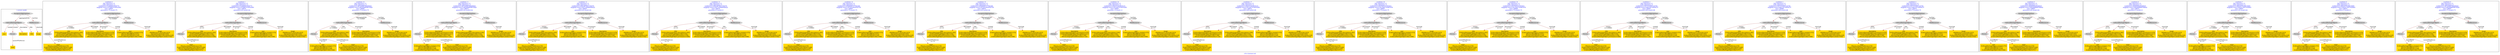 digraph n0 {
fontcolor="blue"
remincross="true"
label="s16-s-hammer.xml"
subgraph cluster_0 {
label="1-correct model"
n2[style="filled",color="white",fillcolor="lightgray",label="CulturalHeritageObject1"];
n3[shape="plaintext",style="filled",fillcolor="gold",label="year"];
n4[style="filled",color="white",fillcolor="lightgray",label="Person1"];
n5[shape="plaintext",style="filled",fillcolor="gold",label="description"];
n6[shape="plaintext",style="filled",fillcolor="gold",label="title"];
n7[shape="plaintext",style="filled",fillcolor="gold",label="artist"];
n8[style="filled",color="white",fillcolor="lightgray",label="EuropeanaAggregation1"];
n9[style="filled",color="white",fillcolor="lightgray",label="WebResource1"];
n10[shape="plaintext",style="filled",fillcolor="gold",label="image"];
}
subgraph cluster_1 {
label="candidate 0\nlink coherence:1.0\nnode coherence:1.0\nconfidence:0.512946443559775\nmapping score:0.5709821478532583\ncost:7.99957\n-precision:0.75-recall:0.75"
n12[style="filled",color="white",fillcolor="lightgray",label="CulturalHeritageObject1"];
n13[style="filled",color="white",fillcolor="lightgray",label="Person1"];
n14[style="filled",color="white",fillcolor="lightgray",label="EuropeanaAggregation1"];
n15[style="filled",color="white",fillcolor="lightgray",label="WebResource1"];
n16[shape="plaintext",style="filled",fillcolor="gold",label="image\n[WebResource,classLink,0.815]\n[Document,classLink,0.093]\n[CulturalHeritageObject,description,0.05]\n[CulturalHeritageObject,extent,0.042]"];
n17[shape="plaintext",style="filled",fillcolor="gold",label="title\n[CulturalHeritageObject,description,0.362]\n[CulturalHeritageObject,title,0.334]\n[Person,biographicalInformation,0.238]\n[CulturalHeritageObject,provenance,0.066]"];
n18[shape="plaintext",style="filled",fillcolor="gold",label="artist\n[Person,nameOfThePerson,0.54]\n[CulturalHeritageObject,description,0.206]\n[Person,biographicalInformation,0.183]\n[CulturalHeritageObject,title,0.071]"];
n19[shape="plaintext",style="filled",fillcolor="gold",label="description\n[CulturalHeritageObject,provenance,0.476]\n[CulturalHeritageObject,description,0.211]\n[CulturalHeritageObject,title,0.189]\n[Person,biographicalInformation,0.124]"];
n20[shape="plaintext",style="filled",fillcolor="gold",label="year\n[CulturalHeritageObject,created,0.372]\n[Person,dateOfBirth,0.271]\n[Person,dateOfDeath,0.259]\n[CulturalHeritageObject,title,0.098]"];
}
subgraph cluster_2 {
label="candidate 1\nlink coherence:1.0\nnode coherence:1.0\nconfidence:0.512946443559775\nmapping score:0.5709821478532583\ncost:7.99974\n-precision:0.62-recall:0.62"
n22[style="filled",color="white",fillcolor="lightgray",label="CulturalHeritageObject1"];
n23[style="filled",color="white",fillcolor="lightgray",label="Person2"];
n24[style="filled",color="white",fillcolor="lightgray",label="EuropeanaAggregation1"];
n25[style="filled",color="white",fillcolor="lightgray",label="WebResource1"];
n26[shape="plaintext",style="filled",fillcolor="gold",label="image\n[WebResource,classLink,0.815]\n[Document,classLink,0.093]\n[CulturalHeritageObject,description,0.05]\n[CulturalHeritageObject,extent,0.042]"];
n27[shape="plaintext",style="filled",fillcolor="gold",label="title\n[CulturalHeritageObject,description,0.362]\n[CulturalHeritageObject,title,0.334]\n[Person,biographicalInformation,0.238]\n[CulturalHeritageObject,provenance,0.066]"];
n28[shape="plaintext",style="filled",fillcolor="gold",label="description\n[CulturalHeritageObject,provenance,0.476]\n[CulturalHeritageObject,description,0.211]\n[CulturalHeritageObject,title,0.189]\n[Person,biographicalInformation,0.124]"];
n29[shape="plaintext",style="filled",fillcolor="gold",label="year\n[CulturalHeritageObject,created,0.372]\n[Person,dateOfBirth,0.271]\n[Person,dateOfDeath,0.259]\n[CulturalHeritageObject,title,0.098]"];
n30[shape="plaintext",style="filled",fillcolor="gold",label="artist\n[Person,nameOfThePerson,0.54]\n[CulturalHeritageObject,description,0.206]\n[Person,biographicalInformation,0.183]\n[CulturalHeritageObject,title,0.071]"];
}
subgraph cluster_3 {
label="candidate 10\nlink coherence:1.0\nnode coherence:1.0\nconfidence:0.48722689788468826\nmapping score:0.5624089659615628\ncost:7.99969\n-precision:0.75-recall:0.75"
n32[style="filled",color="white",fillcolor="lightgray",label="CulturalHeritageObject1"];
n33[style="filled",color="white",fillcolor="lightgray",label="Person1"];
n34[style="filled",color="white",fillcolor="lightgray",label="EuropeanaAggregation1"];
n35[style="filled",color="white",fillcolor="lightgray",label="WebResource2"];
n36[shape="plaintext",style="filled",fillcolor="gold",label="image\n[WebResource,classLink,0.815]\n[Document,classLink,0.093]\n[CulturalHeritageObject,description,0.05]\n[CulturalHeritageObject,extent,0.042]"];
n37[shape="plaintext",style="filled",fillcolor="gold",label="year\n[CulturalHeritageObject,created,0.372]\n[Person,dateOfBirth,0.271]\n[Person,dateOfDeath,0.259]\n[CulturalHeritageObject,title,0.098]"];
n38[shape="plaintext",style="filled",fillcolor="gold",label="artist\n[Person,nameOfThePerson,0.54]\n[CulturalHeritageObject,description,0.206]\n[Person,biographicalInformation,0.183]\n[CulturalHeritageObject,title,0.071]"];
n39[shape="plaintext",style="filled",fillcolor="gold",label="title\n[CulturalHeritageObject,description,0.362]\n[CulturalHeritageObject,title,0.334]\n[Person,biographicalInformation,0.238]\n[CulturalHeritageObject,provenance,0.066]"];
n40[shape="plaintext",style="filled",fillcolor="gold",label="description\n[CulturalHeritageObject,provenance,0.476]\n[CulturalHeritageObject,description,0.211]\n[CulturalHeritageObject,title,0.189]\n[Person,biographicalInformation,0.124]"];
}
subgraph cluster_4 {
label="candidate 11\nlink coherence:1.0\nnode coherence:1.0\nconfidence:0.48722689788468826\nmapping score:0.5624089659615628\ncost:7.99974\n-precision:0.62-recall:0.62"
n42[style="filled",color="white",fillcolor="lightgray",label="CulturalHeritageObject1"];
n43[style="filled",color="white",fillcolor="lightgray",label="Person2"];
n44[style="filled",color="white",fillcolor="lightgray",label="EuropeanaAggregation1"];
n45[style="filled",color="white",fillcolor="lightgray",label="WebResource1"];
n46[shape="plaintext",style="filled",fillcolor="gold",label="image\n[WebResource,classLink,0.815]\n[Document,classLink,0.093]\n[CulturalHeritageObject,description,0.05]\n[CulturalHeritageObject,extent,0.042]"];
n47[shape="plaintext",style="filled",fillcolor="gold",label="year\n[CulturalHeritageObject,created,0.372]\n[Person,dateOfBirth,0.271]\n[Person,dateOfDeath,0.259]\n[CulturalHeritageObject,title,0.098]"];
n48[shape="plaintext",style="filled",fillcolor="gold",label="description\n[CulturalHeritageObject,provenance,0.476]\n[CulturalHeritageObject,description,0.211]\n[CulturalHeritageObject,title,0.189]\n[Person,biographicalInformation,0.124]"];
n49[shape="plaintext",style="filled",fillcolor="gold",label="title\n[CulturalHeritageObject,description,0.362]\n[CulturalHeritageObject,title,0.334]\n[Person,biographicalInformation,0.238]\n[CulturalHeritageObject,provenance,0.066]"];
n50[shape="plaintext",style="filled",fillcolor="gold",label="artist\n[Person,nameOfThePerson,0.54]\n[CulturalHeritageObject,description,0.206]\n[Person,biographicalInformation,0.183]\n[CulturalHeritageObject,title,0.071]"];
}
subgraph cluster_5 {
label="candidate 12\nlink coherence:1.0\nnode coherence:1.0\nconfidence:0.45814879921392676\nmapping score:0.5527162664046422\ncost:7.99957\n-precision:0.62-recall:0.62"
n52[style="filled",color="white",fillcolor="lightgray",label="CulturalHeritageObject1"];
n53[style="filled",color="white",fillcolor="lightgray",label="Person1"];
n54[style="filled",color="white",fillcolor="lightgray",label="EuropeanaAggregation1"];
n55[style="filled",color="white",fillcolor="lightgray",label="WebResource1"];
n56[shape="plaintext",style="filled",fillcolor="gold",label="image\n[WebResource,classLink,0.815]\n[Document,classLink,0.093]\n[CulturalHeritageObject,description,0.05]\n[CulturalHeritageObject,extent,0.042]"];
n57[shape="plaintext",style="filled",fillcolor="gold",label="title\n[CulturalHeritageObject,description,0.362]\n[CulturalHeritageObject,title,0.334]\n[Person,biographicalInformation,0.238]\n[CulturalHeritageObject,provenance,0.066]"];
n58[shape="plaintext",style="filled",fillcolor="gold",label="artist\n[Person,nameOfThePerson,0.54]\n[CulturalHeritageObject,description,0.206]\n[Person,biographicalInformation,0.183]\n[CulturalHeritageObject,title,0.071]"];
n59[shape="plaintext",style="filled",fillcolor="gold",label="year\n[CulturalHeritageObject,created,0.372]\n[Person,dateOfBirth,0.271]\n[Person,dateOfDeath,0.259]\n[CulturalHeritageObject,title,0.098]"];
n60[shape="plaintext",style="filled",fillcolor="gold",label="description\n[CulturalHeritageObject,provenance,0.476]\n[CulturalHeritageObject,description,0.211]\n[CulturalHeritageObject,title,0.189]\n[Person,biographicalInformation,0.124]"];
}
subgraph cluster_6 {
label="candidate 13\nlink coherence:1.0\nnode coherence:1.0\nconfidence:0.45814879921392676\nmapping score:0.5527162664046422\ncost:7.99974\n-precision:0.5-recall:0.5"
n62[style="filled",color="white",fillcolor="lightgray",label="CulturalHeritageObject1"];
n63[style="filled",color="white",fillcolor="lightgray",label="Person2"];
n64[style="filled",color="white",fillcolor="lightgray",label="EuropeanaAggregation1"];
n65[style="filled",color="white",fillcolor="lightgray",label="WebResource1"];
n66[shape="plaintext",style="filled",fillcolor="gold",label="image\n[WebResource,classLink,0.815]\n[Document,classLink,0.093]\n[CulturalHeritageObject,description,0.05]\n[CulturalHeritageObject,extent,0.042]"];
n67[shape="plaintext",style="filled",fillcolor="gold",label="title\n[CulturalHeritageObject,description,0.362]\n[CulturalHeritageObject,title,0.334]\n[Person,biographicalInformation,0.238]\n[CulturalHeritageObject,provenance,0.066]"];
n68[shape="plaintext",style="filled",fillcolor="gold",label="description\n[CulturalHeritageObject,provenance,0.476]\n[CulturalHeritageObject,description,0.211]\n[CulturalHeritageObject,title,0.189]\n[Person,biographicalInformation,0.124]"];
n69[shape="plaintext",style="filled",fillcolor="gold",label="year\n[CulturalHeritageObject,created,0.372]\n[Person,dateOfBirth,0.271]\n[Person,dateOfDeath,0.259]\n[CulturalHeritageObject,title,0.098]"];
n70[shape="plaintext",style="filled",fillcolor="gold",label="artist\n[Person,nameOfThePerson,0.54]\n[CulturalHeritageObject,description,0.206]\n[Person,biographicalInformation,0.183]\n[CulturalHeritageObject,title,0.071]"];
}
subgraph cluster_7 {
label="candidate 14\nlink coherence:1.0\nnode coherence:1.0\nconfidence:0.45546492727582366\nmapping score:0.5518216424252745\ncost:7.99957\n-precision:0.75-recall:0.75"
n72[style="filled",color="white",fillcolor="lightgray",label="CulturalHeritageObject1"];
n73[style="filled",color="white",fillcolor="lightgray",label="Person1"];
n74[style="filled",color="white",fillcolor="lightgray",label="EuropeanaAggregation1"];
n75[style="filled",color="white",fillcolor="lightgray",label="WebResource1"];
n76[shape="plaintext",style="filled",fillcolor="gold",label="image\n[WebResource,classLink,0.815]\n[Document,classLink,0.093]\n[CulturalHeritageObject,description,0.05]\n[CulturalHeritageObject,extent,0.042]"];
n77[shape="plaintext",style="filled",fillcolor="gold",label="title\n[CulturalHeritageObject,description,0.362]\n[CulturalHeritageObject,title,0.334]\n[Person,biographicalInformation,0.238]\n[CulturalHeritageObject,provenance,0.066]"];
n78[shape="plaintext",style="filled",fillcolor="gold",label="artist\n[Person,nameOfThePerson,0.54]\n[CulturalHeritageObject,description,0.206]\n[Person,biographicalInformation,0.183]\n[CulturalHeritageObject,title,0.071]"];
n79[shape="plaintext",style="filled",fillcolor="gold",label="description\n[CulturalHeritageObject,provenance,0.476]\n[CulturalHeritageObject,description,0.211]\n[CulturalHeritageObject,title,0.189]\n[Person,biographicalInformation,0.124]"];
n80[shape="plaintext",style="filled",fillcolor="gold",label="year\n[CulturalHeritageObject,created,0.372]\n[Person,dateOfBirth,0.271]\n[Person,dateOfDeath,0.259]\n[CulturalHeritageObject,title,0.098]"];
}
subgraph cluster_8 {
label="candidate 15\nlink coherence:1.0\nnode coherence:1.0\nconfidence:0.45546492727582366\nmapping score:0.5518216424252745\ncost:7.99974\n-precision:0.62-recall:0.62"
n82[style="filled",color="white",fillcolor="lightgray",label="CulturalHeritageObject1"];
n83[style="filled",color="white",fillcolor="lightgray",label="Person2"];
n84[style="filled",color="white",fillcolor="lightgray",label="EuropeanaAggregation1"];
n85[style="filled",color="white",fillcolor="lightgray",label="WebResource1"];
n86[shape="plaintext",style="filled",fillcolor="gold",label="image\n[WebResource,classLink,0.815]\n[Document,classLink,0.093]\n[CulturalHeritageObject,description,0.05]\n[CulturalHeritageObject,extent,0.042]"];
n87[shape="plaintext",style="filled",fillcolor="gold",label="title\n[CulturalHeritageObject,description,0.362]\n[CulturalHeritageObject,title,0.334]\n[Person,biographicalInformation,0.238]\n[CulturalHeritageObject,provenance,0.066]"];
n88[shape="plaintext",style="filled",fillcolor="gold",label="description\n[CulturalHeritageObject,provenance,0.476]\n[CulturalHeritageObject,description,0.211]\n[CulturalHeritageObject,title,0.189]\n[Person,biographicalInformation,0.124]"];
n89[shape="plaintext",style="filled",fillcolor="gold",label="year\n[CulturalHeritageObject,created,0.372]\n[Person,dateOfBirth,0.271]\n[Person,dateOfDeath,0.259]\n[CulturalHeritageObject,title,0.098]"];
n90[shape="plaintext",style="filled",fillcolor="gold",label="artist\n[Person,nameOfThePerson,0.54]\n[CulturalHeritageObject,description,0.206]\n[Person,biographicalInformation,0.183]\n[CulturalHeritageObject,title,0.071]"];
}
subgraph cluster_9 {
label="candidate 16\nlink coherence:1.0\nnode coherence:1.0\nconfidence:0.4543312430935151\nmapping score:0.5514437476978383\ncost:7.99957\n-precision:1.0-recall:1.0"
n92[style="filled",color="white",fillcolor="lightgray",label="CulturalHeritageObject1"];
n93[style="filled",color="white",fillcolor="lightgray",label="Person1"];
n94[style="filled",color="white",fillcolor="lightgray",label="EuropeanaAggregation1"];
n95[style="filled",color="white",fillcolor="lightgray",label="WebResource1"];
n96[shape="plaintext",style="filled",fillcolor="gold",label="image\n[WebResource,classLink,0.815]\n[Document,classLink,0.093]\n[CulturalHeritageObject,description,0.05]\n[CulturalHeritageObject,extent,0.042]"];
n97[shape="plaintext",style="filled",fillcolor="gold",label="description\n[CulturalHeritageObject,provenance,0.476]\n[CulturalHeritageObject,description,0.211]\n[CulturalHeritageObject,title,0.189]\n[Person,biographicalInformation,0.124]"];
n98[shape="plaintext",style="filled",fillcolor="gold",label="artist\n[Person,nameOfThePerson,0.54]\n[CulturalHeritageObject,description,0.206]\n[Person,biographicalInformation,0.183]\n[CulturalHeritageObject,title,0.071]"];
n99[shape="plaintext",style="filled",fillcolor="gold",label="title\n[CulturalHeritageObject,description,0.362]\n[CulturalHeritageObject,title,0.334]\n[Person,biographicalInformation,0.238]\n[CulturalHeritageObject,provenance,0.066]"];
n100[shape="plaintext",style="filled",fillcolor="gold",label="year\n[CulturalHeritageObject,created,0.372]\n[Person,dateOfBirth,0.271]\n[Person,dateOfDeath,0.259]\n[CulturalHeritageObject,title,0.098]"];
}
subgraph cluster_10 {
label="candidate 17\nlink coherence:1.0\nnode coherence:1.0\nconfidence:0.4543312430935151\nmapping score:0.5514437476978383\ncost:7.99974\n-precision:0.88-recall:0.88"
n102[style="filled",color="white",fillcolor="lightgray",label="CulturalHeritageObject1"];
n103[style="filled",color="white",fillcolor="lightgray",label="Person2"];
n104[style="filled",color="white",fillcolor="lightgray",label="EuropeanaAggregation1"];
n105[style="filled",color="white",fillcolor="lightgray",label="WebResource1"];
n106[shape="plaintext",style="filled",fillcolor="gold",label="image\n[WebResource,classLink,0.815]\n[Document,classLink,0.093]\n[CulturalHeritageObject,description,0.05]\n[CulturalHeritageObject,extent,0.042]"];
n107[shape="plaintext",style="filled",fillcolor="gold",label="description\n[CulturalHeritageObject,provenance,0.476]\n[CulturalHeritageObject,description,0.211]\n[CulturalHeritageObject,title,0.189]\n[Person,biographicalInformation,0.124]"];
n108[shape="plaintext",style="filled",fillcolor="gold",label="title\n[CulturalHeritageObject,description,0.362]\n[CulturalHeritageObject,title,0.334]\n[Person,biographicalInformation,0.238]\n[CulturalHeritageObject,provenance,0.066]"];
n109[shape="plaintext",style="filled",fillcolor="gold",label="year\n[CulturalHeritageObject,created,0.372]\n[Person,dateOfBirth,0.271]\n[Person,dateOfDeath,0.259]\n[CulturalHeritageObject,title,0.098]"];
n110[shape="plaintext",style="filled",fillcolor="gold",label="artist\n[Person,nameOfThePerson,0.54]\n[CulturalHeritageObject,description,0.206]\n[Person,biographicalInformation,0.183]\n[CulturalHeritageObject,title,0.071]"];
}
subgraph cluster_11 {
label="candidate 18\nlink coherence:1.0\nnode coherence:1.0\nconfidence:0.4537925231093933\nmapping score:0.5512641743697978\ncost:7.99957\n-precision:0.75-recall:0.75"
n112[style="filled",color="white",fillcolor="lightgray",label="CulturalHeritageObject1"];
n113[style="filled",color="white",fillcolor="lightgray",label="Person1"];
n114[style="filled",color="white",fillcolor="lightgray",label="EuropeanaAggregation1"];
n115[style="filled",color="white",fillcolor="lightgray",label="WebResource1"];
n116[shape="plaintext",style="filled",fillcolor="gold",label="image\n[WebResource,classLink,0.815]\n[Document,classLink,0.093]\n[CulturalHeritageObject,description,0.05]\n[CulturalHeritageObject,extent,0.042]"];
n117[shape="plaintext",style="filled",fillcolor="gold",label="title\n[CulturalHeritageObject,description,0.362]\n[CulturalHeritageObject,title,0.334]\n[Person,biographicalInformation,0.238]\n[CulturalHeritageObject,provenance,0.066]"];
n118[shape="plaintext",style="filled",fillcolor="gold",label="artist\n[Person,nameOfThePerson,0.54]\n[CulturalHeritageObject,description,0.206]\n[Person,biographicalInformation,0.183]\n[CulturalHeritageObject,title,0.071]"];
n119[shape="plaintext",style="filled",fillcolor="gold",label="description\n[CulturalHeritageObject,provenance,0.476]\n[CulturalHeritageObject,description,0.211]\n[CulturalHeritageObject,title,0.189]\n[Person,biographicalInformation,0.124]"];
n120[shape="plaintext",style="filled",fillcolor="gold",label="year\n[CulturalHeritageObject,created,0.372]\n[Person,dateOfBirth,0.271]\n[Person,dateOfDeath,0.259]\n[CulturalHeritageObject,title,0.098]"];
}
subgraph cluster_12 {
label="candidate 19\nlink coherence:1.0\nnode coherence:1.0\nconfidence:0.4537925231093933\nmapping score:0.5512641743697978\ncost:7.99969\n-precision:0.75-recall:0.75"
n122[style="filled",color="white",fillcolor="lightgray",label="CulturalHeritageObject1"];
n123[style="filled",color="white",fillcolor="lightgray",label="Person1"];
n124[style="filled",color="white",fillcolor="lightgray",label="EuropeanaAggregation1"];
n125[style="filled",color="white",fillcolor="lightgray",label="WebResource2"];
n126[shape="plaintext",style="filled",fillcolor="gold",label="image\n[WebResource,classLink,0.815]\n[Document,classLink,0.093]\n[CulturalHeritageObject,description,0.05]\n[CulturalHeritageObject,extent,0.042]"];
n127[shape="plaintext",style="filled",fillcolor="gold",label="title\n[CulturalHeritageObject,description,0.362]\n[CulturalHeritageObject,title,0.334]\n[Person,biographicalInformation,0.238]\n[CulturalHeritageObject,provenance,0.066]"];
n128[shape="plaintext",style="filled",fillcolor="gold",label="artist\n[Person,nameOfThePerson,0.54]\n[CulturalHeritageObject,description,0.206]\n[Person,biographicalInformation,0.183]\n[CulturalHeritageObject,title,0.071]"];
n129[shape="plaintext",style="filled",fillcolor="gold",label="description\n[CulturalHeritageObject,provenance,0.476]\n[CulturalHeritageObject,description,0.211]\n[CulturalHeritageObject,title,0.189]\n[Person,biographicalInformation,0.124]"];
n130[shape="plaintext",style="filled",fillcolor="gold",label="year\n[CulturalHeritageObject,created,0.372]\n[Person,dateOfBirth,0.271]\n[Person,dateOfDeath,0.259]\n[CulturalHeritageObject,title,0.098]"];
}
subgraph cluster_13 {
label="candidate 2\nlink coherence:1.0\nnode coherence:1.0\nconfidence:0.5073723985144708\nmapping score:0.569124132838157\ncost:7.99957\n-precision:0.88-recall:0.88"
n132[style="filled",color="white",fillcolor="lightgray",label="CulturalHeritageObject1"];
n133[style="filled",color="white",fillcolor="lightgray",label="Person1"];
n134[style="filled",color="white",fillcolor="lightgray",label="EuropeanaAggregation1"];
n135[style="filled",color="white",fillcolor="lightgray",label="WebResource1"];
n136[shape="plaintext",style="filled",fillcolor="gold",label="image\n[WebResource,classLink,0.815]\n[Document,classLink,0.093]\n[CulturalHeritageObject,description,0.05]\n[CulturalHeritageObject,extent,0.042]"];
n137[shape="plaintext",style="filled",fillcolor="gold",label="artist\n[Person,nameOfThePerson,0.54]\n[CulturalHeritageObject,description,0.206]\n[Person,biographicalInformation,0.183]\n[CulturalHeritageObject,title,0.071]"];
n138[shape="plaintext",style="filled",fillcolor="gold",label="title\n[CulturalHeritageObject,description,0.362]\n[CulturalHeritageObject,title,0.334]\n[Person,biographicalInformation,0.238]\n[CulturalHeritageObject,provenance,0.066]"];
n139[shape="plaintext",style="filled",fillcolor="gold",label="description\n[CulturalHeritageObject,provenance,0.476]\n[CulturalHeritageObject,description,0.211]\n[CulturalHeritageObject,title,0.189]\n[Person,biographicalInformation,0.124]"];
n140[shape="plaintext",style="filled",fillcolor="gold",label="year\n[CulturalHeritageObject,created,0.372]\n[Person,dateOfBirth,0.271]\n[Person,dateOfDeath,0.259]\n[CulturalHeritageObject,title,0.098]"];
}
subgraph cluster_14 {
label="candidate 3\nlink coherence:1.0\nnode coherence:1.0\nconfidence:0.5073723985144708\nmapping score:0.569124132838157\ncost:7.99969\n-precision:0.88-recall:0.88"
n142[style="filled",color="white",fillcolor="lightgray",label="CulturalHeritageObject1"];
n143[style="filled",color="white",fillcolor="lightgray",label="Person1"];
n144[style="filled",color="white",fillcolor="lightgray",label="EuropeanaAggregation1"];
n145[style="filled",color="white",fillcolor="lightgray",label="WebResource2"];
n146[shape="plaintext",style="filled",fillcolor="gold",label="image\n[WebResource,classLink,0.815]\n[Document,classLink,0.093]\n[CulturalHeritageObject,description,0.05]\n[CulturalHeritageObject,extent,0.042]"];
n147[shape="plaintext",style="filled",fillcolor="gold",label="artist\n[Person,nameOfThePerson,0.54]\n[CulturalHeritageObject,description,0.206]\n[Person,biographicalInformation,0.183]\n[CulturalHeritageObject,title,0.071]"];
n148[shape="plaintext",style="filled",fillcolor="gold",label="title\n[CulturalHeritageObject,description,0.362]\n[CulturalHeritageObject,title,0.334]\n[Person,biographicalInformation,0.238]\n[CulturalHeritageObject,provenance,0.066]"];
n149[shape="plaintext",style="filled",fillcolor="gold",label="description\n[CulturalHeritageObject,provenance,0.476]\n[CulturalHeritageObject,description,0.211]\n[CulturalHeritageObject,title,0.189]\n[Person,biographicalInformation,0.124]"];
n150[shape="plaintext",style="filled",fillcolor="gold",label="year\n[CulturalHeritageObject,created,0.372]\n[Person,dateOfBirth,0.271]\n[Person,dateOfDeath,0.259]\n[CulturalHeritageObject,title,0.098]"];
}
subgraph cluster_15 {
label="candidate 4\nlink coherence:1.0\nnode coherence:1.0\nconfidence:0.5073723985144708\nmapping score:0.569124132838157\ncost:7.99974\n-precision:0.75-recall:0.75"
n152[style="filled",color="white",fillcolor="lightgray",label="CulturalHeritageObject1"];
n153[style="filled",color="white",fillcolor="lightgray",label="Person2"];
n154[style="filled",color="white",fillcolor="lightgray",label="EuropeanaAggregation1"];
n155[style="filled",color="white",fillcolor="lightgray",label="WebResource1"];
n156[shape="plaintext",style="filled",fillcolor="gold",label="image\n[WebResource,classLink,0.815]\n[Document,classLink,0.093]\n[CulturalHeritageObject,description,0.05]\n[CulturalHeritageObject,extent,0.042]"];
n157[shape="plaintext",style="filled",fillcolor="gold",label="description\n[CulturalHeritageObject,provenance,0.476]\n[CulturalHeritageObject,description,0.211]\n[CulturalHeritageObject,title,0.189]\n[Person,biographicalInformation,0.124]"];
n158[shape="plaintext",style="filled",fillcolor="gold",label="title\n[CulturalHeritageObject,description,0.362]\n[CulturalHeritageObject,title,0.334]\n[Person,biographicalInformation,0.238]\n[CulturalHeritageObject,provenance,0.066]"];
n159[shape="plaintext",style="filled",fillcolor="gold",label="year\n[CulturalHeritageObject,created,0.372]\n[Person,dateOfBirth,0.271]\n[Person,dateOfDeath,0.259]\n[CulturalHeritageObject,title,0.098]"];
n160[shape="plaintext",style="filled",fillcolor="gold",label="artist\n[Person,nameOfThePerson,0.54]\n[CulturalHeritageObject,description,0.206]\n[Person,biographicalInformation,0.183]\n[CulturalHeritageObject,title,0.071]"];
}
subgraph cluster_16 {
label="candidate 5\nlink coherence:1.0\nnode coherence:1.0\nconfidence:0.4928009429299925\nmapping score:0.5642669809766642\ncost:7.99957\n-precision:0.62-recall:0.62"
n162[style="filled",color="white",fillcolor="lightgray",label="CulturalHeritageObject1"];
n163[style="filled",color="white",fillcolor="lightgray",label="Person1"];
n164[style="filled",color="white",fillcolor="lightgray",label="EuropeanaAggregation1"];
n165[style="filled",color="white",fillcolor="lightgray",label="WebResource1"];
n166[shape="plaintext",style="filled",fillcolor="gold",label="image\n[WebResource,classLink,0.815]\n[Document,classLink,0.093]\n[CulturalHeritageObject,description,0.05]\n[CulturalHeritageObject,extent,0.042]"];
n167[shape="plaintext",style="filled",fillcolor="gold",label="year\n[CulturalHeritageObject,created,0.372]\n[Person,dateOfBirth,0.271]\n[Person,dateOfDeath,0.259]\n[CulturalHeritageObject,title,0.098]"];
n168[shape="plaintext",style="filled",fillcolor="gold",label="title\n[CulturalHeritageObject,description,0.362]\n[CulturalHeritageObject,title,0.334]\n[Person,biographicalInformation,0.238]\n[CulturalHeritageObject,provenance,0.066]"];
n169[shape="plaintext",style="filled",fillcolor="gold",label="artist\n[Person,nameOfThePerson,0.54]\n[CulturalHeritageObject,description,0.206]\n[Person,biographicalInformation,0.183]\n[CulturalHeritageObject,title,0.071]"];
n170[shape="plaintext",style="filled",fillcolor="gold",label="description\n[CulturalHeritageObject,provenance,0.476]\n[CulturalHeritageObject,description,0.211]\n[CulturalHeritageObject,title,0.189]\n[Person,biographicalInformation,0.124]"];
}
subgraph cluster_17 {
label="candidate 6\nlink coherence:1.0\nnode coherence:1.0\nconfidence:0.4928009429299925\nmapping score:0.5642669809766642\ncost:7.99974\n-precision:0.5-recall:0.5"
n172[style="filled",color="white",fillcolor="lightgray",label="CulturalHeritageObject1"];
n173[style="filled",color="white",fillcolor="lightgray",label="Person2"];
n174[style="filled",color="white",fillcolor="lightgray",label="EuropeanaAggregation1"];
n175[style="filled",color="white",fillcolor="lightgray",label="WebResource1"];
n176[shape="plaintext",style="filled",fillcolor="gold",label="image\n[WebResource,classLink,0.815]\n[Document,classLink,0.093]\n[CulturalHeritageObject,description,0.05]\n[CulturalHeritageObject,extent,0.042]"];
n177[shape="plaintext",style="filled",fillcolor="gold",label="title\n[CulturalHeritageObject,description,0.362]\n[CulturalHeritageObject,title,0.334]\n[Person,biographicalInformation,0.238]\n[CulturalHeritageObject,provenance,0.066]"];
n178[shape="plaintext",style="filled",fillcolor="gold",label="year\n[CulturalHeritageObject,created,0.372]\n[Person,dateOfBirth,0.271]\n[Person,dateOfDeath,0.259]\n[CulturalHeritageObject,title,0.098]"];
n179[shape="plaintext",style="filled",fillcolor="gold",label="description\n[CulturalHeritageObject,provenance,0.476]\n[CulturalHeritageObject,description,0.211]\n[CulturalHeritageObject,title,0.189]\n[Person,biographicalInformation,0.124]"];
n180[shape="plaintext",style="filled",fillcolor="gold",label="artist\n[Person,nameOfThePerson,0.54]\n[CulturalHeritageObject,description,0.206]\n[Person,biographicalInformation,0.183]\n[CulturalHeritageObject,title,0.071]"];
}
subgraph cluster_18 {
label="candidate 7\nlink coherence:1.0\nnode coherence:1.0\nconfidence:0.49023476169619895\nmapping score:0.5634115872320663\ncost:7.99957\n-precision:0.62-recall:0.62"
n182[style="filled",color="white",fillcolor="lightgray",label="CulturalHeritageObject1"];
n183[style="filled",color="white",fillcolor="lightgray",label="Person1"];
n184[style="filled",color="white",fillcolor="lightgray",label="EuropeanaAggregation1"];
n185[style="filled",color="white",fillcolor="lightgray",label="WebResource1"];
n186[shape="plaintext",style="filled",fillcolor="gold",label="year\n[CulturalHeritageObject,created,0.372]\n[Person,dateOfBirth,0.271]\n[Person,dateOfDeath,0.259]\n[CulturalHeritageObject,title,0.098]"];
n187[shape="plaintext",style="filled",fillcolor="gold",label="image\n[WebResource,classLink,0.815]\n[Document,classLink,0.093]\n[CulturalHeritageObject,description,0.05]\n[CulturalHeritageObject,extent,0.042]"];
n188[shape="plaintext",style="filled",fillcolor="gold",label="title\n[CulturalHeritageObject,description,0.362]\n[CulturalHeritageObject,title,0.334]\n[Person,biographicalInformation,0.238]\n[CulturalHeritageObject,provenance,0.066]"];
n189[shape="plaintext",style="filled",fillcolor="gold",label="artist\n[Person,nameOfThePerson,0.54]\n[CulturalHeritageObject,description,0.206]\n[Person,biographicalInformation,0.183]\n[CulturalHeritageObject,title,0.071]"];
n190[shape="plaintext",style="filled",fillcolor="gold",label="description\n[CulturalHeritageObject,provenance,0.476]\n[CulturalHeritageObject,description,0.211]\n[CulturalHeritageObject,title,0.189]\n[Person,biographicalInformation,0.124]"];
}
subgraph cluster_19 {
label="candidate 8\nlink coherence:1.0\nnode coherence:1.0\nconfidence:0.49023476169619895\nmapping score:0.5634115872320663\ncost:7.99974\n-precision:0.5-recall:0.5"
n192[style="filled",color="white",fillcolor="lightgray",label="CulturalHeritageObject1"];
n193[style="filled",color="white",fillcolor="lightgray",label="Person2"];
n194[style="filled",color="white",fillcolor="lightgray",label="EuropeanaAggregation1"];
n195[style="filled",color="white",fillcolor="lightgray",label="WebResource1"];
n196[shape="plaintext",style="filled",fillcolor="gold",label="image\n[WebResource,classLink,0.815]\n[Document,classLink,0.093]\n[CulturalHeritageObject,description,0.05]\n[CulturalHeritageObject,extent,0.042]"];
n197[shape="plaintext",style="filled",fillcolor="gold",label="title\n[CulturalHeritageObject,description,0.362]\n[CulturalHeritageObject,title,0.334]\n[Person,biographicalInformation,0.238]\n[CulturalHeritageObject,provenance,0.066]"];
n198[shape="plaintext",style="filled",fillcolor="gold",label="description\n[CulturalHeritageObject,provenance,0.476]\n[CulturalHeritageObject,description,0.211]\n[CulturalHeritageObject,title,0.189]\n[Person,biographicalInformation,0.124]"];
n199[shape="plaintext",style="filled",fillcolor="gold",label="year\n[CulturalHeritageObject,created,0.372]\n[Person,dateOfBirth,0.271]\n[Person,dateOfDeath,0.259]\n[CulturalHeritageObject,title,0.098]"];
n200[shape="plaintext",style="filled",fillcolor="gold",label="artist\n[Person,nameOfThePerson,0.54]\n[CulturalHeritageObject,description,0.206]\n[Person,biographicalInformation,0.183]\n[CulturalHeritageObject,title,0.071]"];
}
subgraph cluster_20 {
label="candidate 9\nlink coherence:1.0\nnode coherence:1.0\nconfidence:0.48722689788468826\nmapping score:0.5624089659615628\ncost:7.99957\n-precision:0.75-recall:0.75"
n202[style="filled",color="white",fillcolor="lightgray",label="CulturalHeritageObject1"];
n203[style="filled",color="white",fillcolor="lightgray",label="Person1"];
n204[style="filled",color="white",fillcolor="lightgray",label="EuropeanaAggregation1"];
n205[style="filled",color="white",fillcolor="lightgray",label="WebResource1"];
n206[shape="plaintext",style="filled",fillcolor="gold",label="image\n[WebResource,classLink,0.815]\n[Document,classLink,0.093]\n[CulturalHeritageObject,description,0.05]\n[CulturalHeritageObject,extent,0.042]"];
n207[shape="plaintext",style="filled",fillcolor="gold",label="year\n[CulturalHeritageObject,created,0.372]\n[Person,dateOfBirth,0.271]\n[Person,dateOfDeath,0.259]\n[CulturalHeritageObject,title,0.098]"];
n208[shape="plaintext",style="filled",fillcolor="gold",label="artist\n[Person,nameOfThePerson,0.54]\n[CulturalHeritageObject,description,0.206]\n[Person,biographicalInformation,0.183]\n[CulturalHeritageObject,title,0.071]"];
n209[shape="plaintext",style="filled",fillcolor="gold",label="title\n[CulturalHeritageObject,description,0.362]\n[CulturalHeritageObject,title,0.334]\n[Person,biographicalInformation,0.238]\n[CulturalHeritageObject,provenance,0.066]"];
n210[shape="plaintext",style="filled",fillcolor="gold",label="description\n[CulturalHeritageObject,provenance,0.476]\n[CulturalHeritageObject,description,0.211]\n[CulturalHeritageObject,title,0.189]\n[Person,biographicalInformation,0.124]"];
}
n2 -> n3[color="brown",fontcolor="black",label="created"]
n2 -> n4[color="brown",fontcolor="black",label="creator"]
n2 -> n5[color="brown",fontcolor="black",label="description"]
n2 -> n6[color="brown",fontcolor="black",label="title"]
n4 -> n7[color="brown",fontcolor="black",label="nameOfThePerson"]
n8 -> n2[color="brown",fontcolor="black",label="aggregatedCHO"]
n8 -> n9[color="brown",fontcolor="black",label="hasView"]
n9 -> n10[color="brown",fontcolor="black",label="classLink"]
n12 -> n13[color="brown",fontcolor="black",label="creator\nw=0.99983"]
n14 -> n12[color="brown",fontcolor="black",label="aggregatedCHO\nw=0.99987"]
n14 -> n15[color="brown",fontcolor="black",label="hasView\nw=0.99987"]
n15 -> n16[color="brown",fontcolor="black",label="classLink\nw=1.0"]
n12 -> n17[color="brown",fontcolor="black",label="description\nw=1.0"]
n13 -> n18[color="brown",fontcolor="black",label="nameOfThePerson\nw=1.0"]
n12 -> n19[color="brown",fontcolor="black",label="provenance\nw=1.0"]
n12 -> n20[color="brown",fontcolor="black",label="created\nw=1.0"]
n22 -> n23[color="brown",fontcolor="black",label="sitter\nw=1.0"]
n24 -> n22[color="brown",fontcolor="black",label="aggregatedCHO\nw=0.99987"]
n24 -> n25[color="brown",fontcolor="black",label="hasView\nw=0.99987"]
n25 -> n26[color="brown",fontcolor="black",label="classLink\nw=1.0"]
n22 -> n27[color="brown",fontcolor="black",label="description\nw=1.0"]
n22 -> n28[color="brown",fontcolor="black",label="provenance\nw=1.0"]
n22 -> n29[color="brown",fontcolor="black",label="created\nw=1.0"]
n23 -> n30[color="brown",fontcolor="black",label="nameOfThePerson\nw=1.0"]
n32 -> n33[color="brown",fontcolor="black",label="creator\nw=0.99983"]
n34 -> n32[color="brown",fontcolor="black",label="aggregatedCHO\nw=0.99987"]
n34 -> n35[color="brown",fontcolor="black",label="hasView\nw=0.99999"]
n35 -> n36[color="brown",fontcolor="black",label="classLink\nw=1.0"]
n33 -> n37[color="brown",fontcolor="black",label="dateOfBirth\nw=1.0"]
n33 -> n38[color="brown",fontcolor="black",label="nameOfThePerson\nw=1.0"]
n32 -> n39[color="brown",fontcolor="black",label="title\nw=1.0"]
n32 -> n40[color="brown",fontcolor="black",label="provenance\nw=1.0"]
n42 -> n43[color="brown",fontcolor="black",label="sitter\nw=1.0"]
n44 -> n42[color="brown",fontcolor="black",label="aggregatedCHO\nw=0.99987"]
n44 -> n45[color="brown",fontcolor="black",label="hasView\nw=0.99987"]
n45 -> n46[color="brown",fontcolor="black",label="classLink\nw=1.0"]
n43 -> n47[color="brown",fontcolor="black",label="dateOfBirth\nw=1.0"]
n42 -> n48[color="brown",fontcolor="black",label="provenance\nw=1.0"]
n42 -> n49[color="brown",fontcolor="black",label="title\nw=1.0"]
n43 -> n50[color="brown",fontcolor="black",label="nameOfThePerson\nw=1.0"]
n52 -> n53[color="brown",fontcolor="black",label="creator\nw=0.99983"]
n54 -> n52[color="brown",fontcolor="black",label="aggregatedCHO\nw=0.99987"]
n54 -> n55[color="brown",fontcolor="black",label="hasView\nw=0.99987"]
n55 -> n56[color="brown",fontcolor="black",label="classLink\nw=1.0"]
n52 -> n57[color="brown",fontcolor="black",label="description\nw=1.0"]
n53 -> n58[color="brown",fontcolor="black",label="nameOfThePerson\nw=1.0"]
n52 -> n59[color="brown",fontcolor="black",label="title\nw=1.0"]
n52 -> n60[color="brown",fontcolor="black",label="provenance\nw=1.0"]
n62 -> n63[color="brown",fontcolor="black",label="sitter\nw=1.0"]
n64 -> n62[color="brown",fontcolor="black",label="aggregatedCHO\nw=0.99987"]
n64 -> n65[color="brown",fontcolor="black",label="hasView\nw=0.99987"]
n65 -> n66[color="brown",fontcolor="black",label="classLink\nw=1.0"]
n62 -> n67[color="brown",fontcolor="black",label="description\nw=1.0"]
n62 -> n68[color="brown",fontcolor="black",label="provenance\nw=1.0"]
n62 -> n69[color="brown",fontcolor="black",label="title\nw=1.0"]
n63 -> n70[color="brown",fontcolor="black",label="nameOfThePerson\nw=1.0"]
n72 -> n73[color="brown",fontcolor="black",label="creator\nw=0.99983"]
n74 -> n72[color="brown",fontcolor="black",label="aggregatedCHO\nw=0.99987"]
n74 -> n75[color="brown",fontcolor="black",label="hasView\nw=0.99987"]
n75 -> n76[color="brown",fontcolor="black",label="classLink\nw=1.0"]
n72 -> n77[color="brown",fontcolor="black",label="description\nw=1.0"]
n73 -> n78[color="brown",fontcolor="black",label="nameOfThePerson\nw=1.0"]
n72 -> n79[color="brown",fontcolor="black",label="title\nw=1.0"]
n72 -> n80[color="brown",fontcolor="black",label="created\nw=1.0"]
n82 -> n83[color="brown",fontcolor="black",label="sitter\nw=1.0"]
n84 -> n82[color="brown",fontcolor="black",label="aggregatedCHO\nw=0.99987"]
n84 -> n85[color="brown",fontcolor="black",label="hasView\nw=0.99987"]
n85 -> n86[color="brown",fontcolor="black",label="classLink\nw=1.0"]
n82 -> n87[color="brown",fontcolor="black",label="description\nw=1.0"]
n82 -> n88[color="brown",fontcolor="black",label="title\nw=1.0"]
n82 -> n89[color="brown",fontcolor="black",label="created\nw=1.0"]
n83 -> n90[color="brown",fontcolor="black",label="nameOfThePerson\nw=1.0"]
n92 -> n93[color="brown",fontcolor="black",label="creator\nw=0.99983"]
n94 -> n92[color="brown",fontcolor="black",label="aggregatedCHO\nw=0.99987"]
n94 -> n95[color="brown",fontcolor="black",label="hasView\nw=0.99987"]
n95 -> n96[color="brown",fontcolor="black",label="classLink\nw=1.0"]
n92 -> n97[color="brown",fontcolor="black",label="description\nw=1.0"]
n93 -> n98[color="brown",fontcolor="black",label="nameOfThePerson\nw=1.0"]
n92 -> n99[color="brown",fontcolor="black",label="title\nw=1.0"]
n92 -> n100[color="brown",fontcolor="black",label="created\nw=1.0"]
n102 -> n103[color="brown",fontcolor="black",label="sitter\nw=1.0"]
n104 -> n102[color="brown",fontcolor="black",label="aggregatedCHO\nw=0.99987"]
n104 -> n105[color="brown",fontcolor="black",label="hasView\nw=0.99987"]
n105 -> n106[color="brown",fontcolor="black",label="classLink\nw=1.0"]
n102 -> n107[color="brown",fontcolor="black",label="description\nw=1.0"]
n102 -> n108[color="brown",fontcolor="black",label="title\nw=1.0"]
n102 -> n109[color="brown",fontcolor="black",label="created\nw=1.0"]
n103 -> n110[color="brown",fontcolor="black",label="nameOfThePerson\nw=1.0"]
n112 -> n113[color="brown",fontcolor="black",label="creator\nw=0.99983"]
n114 -> n112[color="brown",fontcolor="black",label="aggregatedCHO\nw=0.99987"]
n114 -> n115[color="brown",fontcolor="black",label="hasView\nw=0.99987"]
n115 -> n116[color="brown",fontcolor="black",label="classLink\nw=1.0"]
n112 -> n117[color="brown",fontcolor="black",label="provenance\nw=1.0"]
n113 -> n118[color="brown",fontcolor="black",label="nameOfThePerson\nw=1.0"]
n112 -> n119[color="brown",fontcolor="black",label="provenance\nw=1.0"]
n112 -> n120[color="brown",fontcolor="black",label="created\nw=1.0"]
n122 -> n123[color="brown",fontcolor="black",label="creator\nw=0.99983"]
n124 -> n122[color="brown",fontcolor="black",label="aggregatedCHO\nw=0.99987"]
n124 -> n125[color="brown",fontcolor="black",label="hasView\nw=0.99999"]
n125 -> n126[color="brown",fontcolor="black",label="classLink\nw=1.0"]
n122 -> n127[color="brown",fontcolor="black",label="provenance\nw=1.0"]
n123 -> n128[color="brown",fontcolor="black",label="nameOfThePerson\nw=1.0"]
n122 -> n129[color="brown",fontcolor="black",label="provenance\nw=1.0"]
n122 -> n130[color="brown",fontcolor="black",label="created\nw=1.0"]
n132 -> n133[color="brown",fontcolor="black",label="creator\nw=0.99983"]
n134 -> n132[color="brown",fontcolor="black",label="aggregatedCHO\nw=0.99987"]
n134 -> n135[color="brown",fontcolor="black",label="hasView\nw=0.99987"]
n135 -> n136[color="brown",fontcolor="black",label="classLink\nw=1.0"]
n133 -> n137[color="brown",fontcolor="black",label="nameOfThePerson\nw=1.0"]
n132 -> n138[color="brown",fontcolor="black",label="title\nw=1.0"]
n132 -> n139[color="brown",fontcolor="black",label="provenance\nw=1.0"]
n132 -> n140[color="brown",fontcolor="black",label="created\nw=1.0"]
n142 -> n143[color="brown",fontcolor="black",label="creator\nw=0.99983"]
n144 -> n142[color="brown",fontcolor="black",label="aggregatedCHO\nw=0.99987"]
n144 -> n145[color="brown",fontcolor="black",label="hasView\nw=0.99999"]
n145 -> n146[color="brown",fontcolor="black",label="classLink\nw=1.0"]
n143 -> n147[color="brown",fontcolor="black",label="nameOfThePerson\nw=1.0"]
n142 -> n148[color="brown",fontcolor="black",label="title\nw=1.0"]
n142 -> n149[color="brown",fontcolor="black",label="provenance\nw=1.0"]
n142 -> n150[color="brown",fontcolor="black",label="created\nw=1.0"]
n152 -> n153[color="brown",fontcolor="black",label="sitter\nw=1.0"]
n154 -> n152[color="brown",fontcolor="black",label="aggregatedCHO\nw=0.99987"]
n154 -> n155[color="brown",fontcolor="black",label="hasView\nw=0.99987"]
n155 -> n156[color="brown",fontcolor="black",label="classLink\nw=1.0"]
n152 -> n157[color="brown",fontcolor="black",label="provenance\nw=1.0"]
n152 -> n158[color="brown",fontcolor="black",label="title\nw=1.0"]
n152 -> n159[color="brown",fontcolor="black",label="created\nw=1.0"]
n153 -> n160[color="brown",fontcolor="black",label="nameOfThePerson\nw=1.0"]
n162 -> n163[color="brown",fontcolor="black",label="creator\nw=0.99983"]
n164 -> n162[color="brown",fontcolor="black",label="aggregatedCHO\nw=0.99987"]
n164 -> n165[color="brown",fontcolor="black",label="hasView\nw=0.99987"]
n165 -> n166[color="brown",fontcolor="black",label="classLink\nw=1.0"]
n163 -> n167[color="brown",fontcolor="black",label="dateOfBirth\nw=1.0"]
n162 -> n168[color="brown",fontcolor="black",label="description\nw=1.0"]
n163 -> n169[color="brown",fontcolor="black",label="nameOfThePerson\nw=1.0"]
n162 -> n170[color="brown",fontcolor="black",label="provenance\nw=1.0"]
n172 -> n173[color="brown",fontcolor="black",label="sitter\nw=1.0"]
n174 -> n172[color="brown",fontcolor="black",label="aggregatedCHO\nw=0.99987"]
n174 -> n175[color="brown",fontcolor="black",label="hasView\nw=0.99987"]
n175 -> n176[color="brown",fontcolor="black",label="classLink\nw=1.0"]
n172 -> n177[color="brown",fontcolor="black",label="description\nw=1.0"]
n173 -> n178[color="brown",fontcolor="black",label="dateOfBirth\nw=1.0"]
n172 -> n179[color="brown",fontcolor="black",label="provenance\nw=1.0"]
n173 -> n180[color="brown",fontcolor="black",label="nameOfThePerson\nw=1.0"]
n182 -> n183[color="brown",fontcolor="black",label="creator\nw=0.99983"]
n184 -> n182[color="brown",fontcolor="black",label="aggregatedCHO\nw=0.99987"]
n184 -> n185[color="brown",fontcolor="black",label="hasView\nw=0.99987"]
n183 -> n186[color="brown",fontcolor="black",label="dateOfDeath\nw=1.0"]
n185 -> n187[color="brown",fontcolor="black",label="classLink\nw=1.0"]
n182 -> n188[color="brown",fontcolor="black",label="description\nw=1.0"]
n183 -> n189[color="brown",fontcolor="black",label="nameOfThePerson\nw=1.0"]
n182 -> n190[color="brown",fontcolor="black",label="provenance\nw=1.0"]
n192 -> n193[color="brown",fontcolor="black",label="sitter\nw=1.0"]
n194 -> n192[color="brown",fontcolor="black",label="aggregatedCHO\nw=0.99987"]
n194 -> n195[color="brown",fontcolor="black",label="hasView\nw=0.99987"]
n195 -> n196[color="brown",fontcolor="black",label="classLink\nw=1.0"]
n192 -> n197[color="brown",fontcolor="black",label="description\nw=1.0"]
n192 -> n198[color="brown",fontcolor="black",label="provenance\nw=1.0"]
n193 -> n199[color="brown",fontcolor="black",label="dateOfDeath\nw=1.0"]
n193 -> n200[color="brown",fontcolor="black",label="nameOfThePerson\nw=1.0"]
n202 -> n203[color="brown",fontcolor="black",label="creator\nw=0.99983"]
n204 -> n202[color="brown",fontcolor="black",label="aggregatedCHO\nw=0.99987"]
n204 -> n205[color="brown",fontcolor="black",label="hasView\nw=0.99987"]
n205 -> n206[color="brown",fontcolor="black",label="classLink\nw=1.0"]
n203 -> n207[color="brown",fontcolor="black",label="dateOfBirth\nw=1.0"]
n203 -> n208[color="brown",fontcolor="black",label="nameOfThePerson\nw=1.0"]
n202 -> n209[color="brown",fontcolor="black",label="title\nw=1.0"]
n202 -> n210[color="brown",fontcolor="black",label="provenance\nw=1.0"]
}
